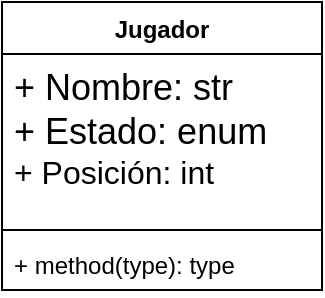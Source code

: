 <mxfile version="21.7.1" type="github">
  <diagram id="C5RBs43oDa-KdzZeNtuy" name="Page-1">
    <mxGraphModel dx="1114" dy="615" grid="1" gridSize="10" guides="1" tooltips="1" connect="1" arrows="1" fold="1" page="1" pageScale="1" pageWidth="827" pageHeight="1169" math="0" shadow="0">
      <root>
        <mxCell id="WIyWlLk6GJQsqaUBKTNV-0" />
        <mxCell id="WIyWlLk6GJQsqaUBKTNV-1" parent="WIyWlLk6GJQsqaUBKTNV-0" />
        <mxCell id="uvzgt-2RuKVB-h7tKYLs-0" value="Jugador" style="swimlane;fontStyle=1;align=center;verticalAlign=top;childLayout=stackLayout;horizontal=1;startSize=26;horizontalStack=0;resizeParent=1;resizeParentMax=0;resizeLast=0;collapsible=1;marginBottom=0;whiteSpace=wrap;html=1;" vertex="1" parent="WIyWlLk6GJQsqaUBKTNV-1">
          <mxGeometry x="120" y="80" width="160" height="144" as="geometry" />
        </mxCell>
        <mxCell id="uvzgt-2RuKVB-h7tKYLs-1" value="&lt;div&gt;&lt;font style=&quot;font-size: 18px;&quot;&gt;+ Nombre: str&lt;br&gt;&lt;/font&gt;&lt;/div&gt;&lt;div&gt;&lt;font style=&quot;font-size: 18px;&quot;&gt;+ Estado: enum&lt;br&gt;&lt;/font&gt;&lt;/div&gt;&lt;div&gt;&lt;font size=&quot;3&quot;&gt;+ Posición: int&lt;br&gt;&lt;/font&gt;&lt;/div&gt;" style="text;strokeColor=none;fillColor=none;align=left;verticalAlign=top;spacingLeft=4;spacingRight=4;overflow=hidden;rotatable=0;points=[[0,0.5],[1,0.5]];portConstraint=eastwest;whiteSpace=wrap;html=1;" vertex="1" parent="uvzgt-2RuKVB-h7tKYLs-0">
          <mxGeometry y="26" width="160" height="84" as="geometry" />
        </mxCell>
        <mxCell id="uvzgt-2RuKVB-h7tKYLs-2" value="" style="line;strokeWidth=1;fillColor=none;align=left;verticalAlign=middle;spacingTop=-1;spacingLeft=3;spacingRight=3;rotatable=0;labelPosition=right;points=[];portConstraint=eastwest;strokeColor=inherit;" vertex="1" parent="uvzgt-2RuKVB-h7tKYLs-0">
          <mxGeometry y="110" width="160" height="8" as="geometry" />
        </mxCell>
        <mxCell id="uvzgt-2RuKVB-h7tKYLs-3" value="+ method(type): type" style="text;strokeColor=none;fillColor=none;align=left;verticalAlign=top;spacingLeft=4;spacingRight=4;overflow=hidden;rotatable=0;points=[[0,0.5],[1,0.5]];portConstraint=eastwest;whiteSpace=wrap;html=1;" vertex="1" parent="uvzgt-2RuKVB-h7tKYLs-0">
          <mxGeometry y="118" width="160" height="26" as="geometry" />
        </mxCell>
      </root>
    </mxGraphModel>
  </diagram>
</mxfile>
